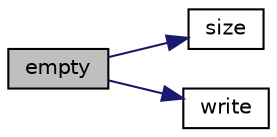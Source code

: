 digraph "empty"
{
  bgcolor="transparent";
  edge [fontname="Helvetica",fontsize="10",labelfontname="Helvetica",labelfontsize="10"];
  node [fontname="Helvetica",fontsize="10",shape=record];
  rankdir="LR";
  Node164 [label="empty",height=0.2,width=0.4,color="black", fillcolor="grey75", style="filled", fontcolor="black"];
  Node164 -> Node165 [color="midnightblue",fontsize="10",style="solid",fontname="Helvetica"];
  Node165 [label="size",height=0.2,width=0.4,color="black",URL="$a27417.html#ab50b1cdd1f8dfe0339e7a91f64934c7a"];
  Node164 -> Node166 [color="midnightblue",fontsize="10",style="solid",fontname="Helvetica"];
  Node166 [label="write",height=0.2,width=0.4,color="black",URL="$a27417.html#a0f9d681a986a826fac5aed521d41e3b6"];
}
